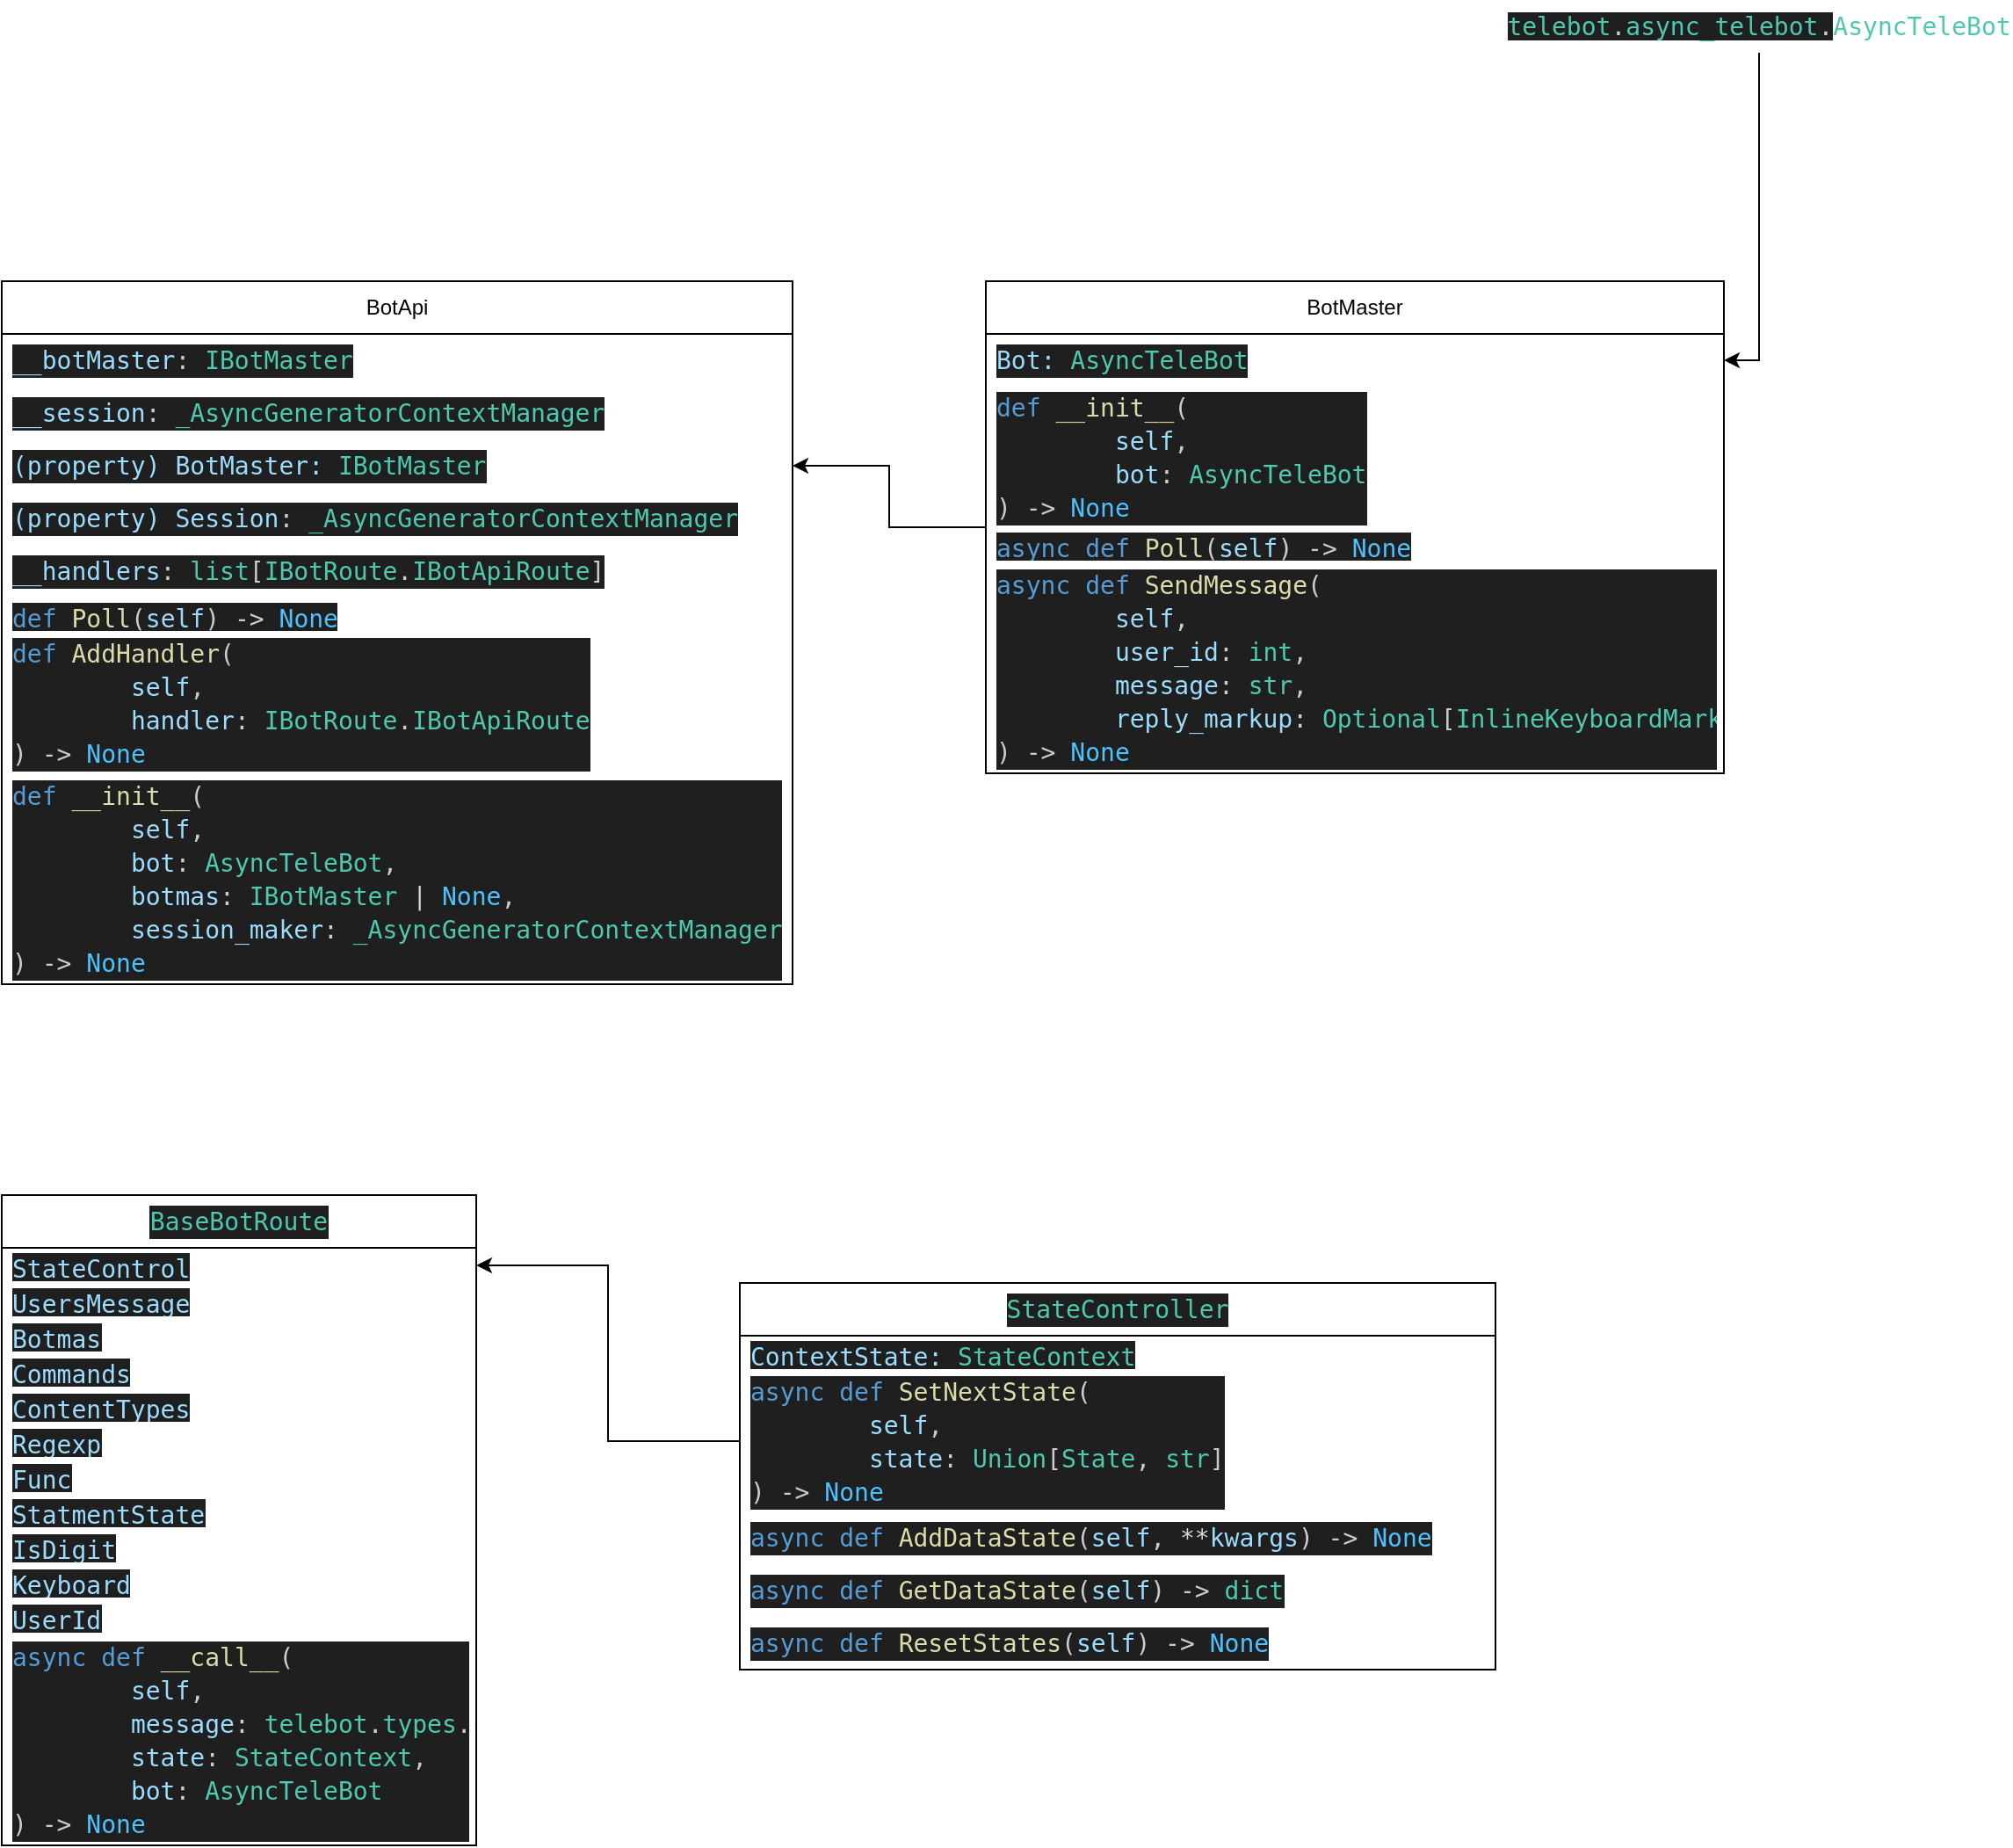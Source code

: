 <mxfile version="26.1.1">
  <diagram id="C5RBs43oDa-KdzZeNtuy" name="Page-1">
    <mxGraphModel dx="1154" dy="1706" grid="1" gridSize="10" guides="1" tooltips="1" connect="1" arrows="1" fold="1" page="1" pageScale="1" pageWidth="827" pageHeight="1169" math="0" shadow="0">
      <root>
        <mxCell id="WIyWlLk6GJQsqaUBKTNV-0" />
        <mxCell id="WIyWlLk6GJQsqaUBKTNV-1" parent="WIyWlLk6GJQsqaUBKTNV-0" />
        <mxCell id="8JM0kH3miNzXrBr7FzRF-0" value="BotApi" style="swimlane;fontStyle=0;childLayout=stackLayout;horizontal=1;startSize=30;horizontalStack=0;resizeParent=1;resizeParentMax=0;resizeLast=0;collapsible=1;marginBottom=0;whiteSpace=wrap;html=1;" vertex="1" parent="WIyWlLk6GJQsqaUBKTNV-1">
          <mxGeometry x="50" y="50" width="450" height="400" as="geometry" />
        </mxCell>
        <mxCell id="8JM0kH3miNzXrBr7FzRF-2" value="&lt;div style=&quot;color: rgb(204, 204, 204); background-color: rgb(31, 31, 31); font-family: &amp;quot;Droid Sans Mono&amp;quot;, &amp;quot;monospace&amp;quot;, monospace; font-size: 14px; line-height: 19px; white-space: pre;&quot;&gt;&lt;span style=&quot;color: #9cdcfe;&quot;&gt;__botMaster&lt;/span&gt;: &lt;span style=&quot;color: #4ec9b0;&quot;&gt;IBotMaster&lt;/span&gt;&lt;/div&gt;" style="text;strokeColor=none;fillColor=none;align=left;verticalAlign=middle;spacingLeft=4;spacingRight=4;overflow=hidden;points=[[0,0.5],[1,0.5]];portConstraint=eastwest;rotatable=0;whiteSpace=wrap;html=1;" vertex="1" parent="8JM0kH3miNzXrBr7FzRF-0">
          <mxGeometry y="30" width="450" height="30" as="geometry" />
        </mxCell>
        <mxCell id="8JM0kH3miNzXrBr7FzRF-3" value="&lt;div style=&quot;color: #cccccc;background-color: #1f1f1f;font-family: &#39;Droid Sans Mono&#39;, &#39;monospace&#39;, monospace;font-weight: normal;font-size: 14px;line-height: 19px;white-space: pre;&quot;&gt;&lt;div&gt;&lt;span style=&quot;color: #9cdcfe;&quot;&gt;__session&lt;/span&gt;&lt;span style=&quot;color: #cccccc;&quot;&gt;: &lt;/span&gt;&lt;span style=&quot;color: #4ec9b0;&quot;&gt;_AsyncGeneratorContextManager&lt;/span&gt;&lt;/div&gt;&lt;/div&gt;" style="text;strokeColor=none;fillColor=none;align=left;verticalAlign=middle;spacingLeft=4;spacingRight=4;overflow=hidden;points=[[0,0.5],[1,0.5]];portConstraint=eastwest;rotatable=0;whiteSpace=wrap;html=1;" vertex="1" parent="8JM0kH3miNzXrBr7FzRF-0">
          <mxGeometry y="60" width="450" height="30" as="geometry" />
        </mxCell>
        <mxCell id="8JM0kH3miNzXrBr7FzRF-13" value="&lt;div style=&quot;color: rgb(204, 204, 204); background-color: rgb(31, 31, 31); font-family: &amp;quot;Droid Sans Mono&amp;quot;, &amp;quot;monospace&amp;quot;, monospace; font-size: 14px; line-height: 19px; white-space: pre;&quot;&gt;&lt;span style=&quot;color: rgb(156, 220, 254);&quot;&gt;(property) BotMaster:&lt;/span&gt; &lt;span style=&quot;color: #4ec9b0;&quot;&gt;IBotMaster&lt;/span&gt;&lt;/div&gt;" style="text;strokeColor=none;fillColor=none;align=left;verticalAlign=middle;spacingLeft=4;spacingRight=4;overflow=hidden;points=[[0,0.5],[1,0.5]];portConstraint=eastwest;rotatable=0;whiteSpace=wrap;html=1;" vertex="1" parent="8JM0kH3miNzXrBr7FzRF-0">
          <mxGeometry y="90" width="450" height="30" as="geometry" />
        </mxCell>
        <mxCell id="8JM0kH3miNzXrBr7FzRF-14" value="&lt;div style=&quot;color: #cccccc;background-color: #1f1f1f;font-family: &#39;Droid Sans Mono&#39;, &#39;monospace&#39;, monospace;font-weight: normal;font-size: 14px;line-height: 19px;white-space: pre;&quot;&gt;&lt;div&gt;&lt;span style=&quot;color: #cccccc;&quot;&gt;&lt;span style=&quot;color: rgb(156, 220, 254);&quot;&gt;(property) Session&lt;/span&gt;: &lt;/span&gt;&lt;span style=&quot;color: #4ec9b0;&quot;&gt;_AsyncGeneratorContextManager&lt;/span&gt;&lt;/div&gt;&lt;/div&gt;" style="text;strokeColor=none;fillColor=none;align=left;verticalAlign=middle;spacingLeft=4;spacingRight=4;overflow=hidden;points=[[0,0.5],[1,0.5]];portConstraint=eastwest;rotatable=0;whiteSpace=wrap;html=1;" vertex="1" parent="8JM0kH3miNzXrBr7FzRF-0">
          <mxGeometry y="120" width="450" height="30" as="geometry" />
        </mxCell>
        <mxCell id="8JM0kH3miNzXrBr7FzRF-4" value="&lt;div style=&quot;color: #cccccc;background-color: #1f1f1f;font-family: &#39;Droid Sans Mono&#39;, &#39;monospace&#39;, monospace;font-weight: normal;font-size: 14px;line-height: 19px;white-space: pre;&quot;&gt;&lt;div&gt;&lt;span style=&quot;color: #9cdcfe;&quot;&gt;__handlers&lt;/span&gt;&lt;span style=&quot;color: #cccccc;&quot;&gt;: &lt;/span&gt;&lt;span style=&quot;color: #4ec9b0;&quot;&gt;list&lt;/span&gt;&lt;span style=&quot;color: #cccccc;&quot;&gt;[&lt;/span&gt;&lt;span style=&quot;color: #4ec9b0;&quot;&gt;IBotRoute&lt;/span&gt;&lt;span style=&quot;color: #cccccc;&quot;&gt;.&lt;/span&gt;&lt;span style=&quot;color: #4ec9b0;&quot;&gt;IBotApiRoute&lt;/span&gt;&lt;span style=&quot;color: #cccccc;&quot;&gt;]&lt;/span&gt;&lt;/div&gt;&lt;/div&gt;" style="text;strokeColor=none;fillColor=none;align=left;verticalAlign=middle;spacingLeft=4;spacingRight=4;overflow=hidden;points=[[0,0.5],[1,0.5]];portConstraint=eastwest;rotatable=0;whiteSpace=wrap;html=1;" vertex="1" parent="8JM0kH3miNzXrBr7FzRF-0">
          <mxGeometry y="150" width="450" height="30" as="geometry" />
        </mxCell>
        <mxCell id="8JM0kH3miNzXrBr7FzRF-5" value="&lt;div style=&quot;color: #cccccc;background-color: #1f1f1f;font-family: &#39;Droid Sans Mono&#39;, &#39;monospace&#39;, monospace;font-weight: normal;font-size: 14px;line-height: 19px;white-space: pre;&quot;&gt;&lt;div&gt;&lt;span style=&quot;color: #569cd6;&quot;&gt;def&lt;/span&gt;&lt;span style=&quot;color: #cccccc;&quot;&gt; &lt;/span&gt;&lt;span style=&quot;color: #dcdcaa;&quot;&gt;Poll&lt;/span&gt;&lt;span style=&quot;color: #cccccc;&quot;&gt;(&lt;/span&gt;&lt;span style=&quot;color: #9cdcfe;&quot;&gt;self&lt;/span&gt;&lt;span style=&quot;color: #cccccc;&quot;&gt;) -&amp;gt; &lt;/span&gt;&lt;span style=&quot;color: #4fc1ff;&quot;&gt;None&lt;/span&gt;&lt;/div&gt;&lt;/div&gt;" style="text;strokeColor=none;fillColor=none;align=left;verticalAlign=middle;spacingLeft=4;spacingRight=4;overflow=hidden;points=[[0,0.5],[1,0.5]];portConstraint=eastwest;rotatable=0;whiteSpace=wrap;html=1;" vertex="1" parent="8JM0kH3miNzXrBr7FzRF-0">
          <mxGeometry y="180" width="450" height="20" as="geometry" />
        </mxCell>
        <mxCell id="8JM0kH3miNzXrBr7FzRF-6" value="&lt;div style=&quot;color: #cccccc;background-color: #1f1f1f;font-family: &#39;Droid Sans Mono&#39;, &#39;monospace&#39;, monospace;font-weight: normal;font-size: 14px;line-height: 19px;white-space: pre;&quot;&gt;&lt;div&gt;&lt;span style=&quot;color: #569cd6;&quot;&gt;def&lt;/span&gt;&lt;span style=&quot;color: #cccccc;&quot;&gt; &lt;/span&gt;&lt;span style=&quot;color: #dcdcaa;&quot;&gt;AddHandler&lt;/span&gt;&lt;span style=&quot;color: #cccccc;&quot;&gt;(&lt;/span&gt;&lt;/div&gt;&lt;div&gt;&lt;span style=&quot;color: #9cdcfe;&quot;&gt;&lt;span style=&quot;white-space: pre;&quot;&gt;&#x9;&lt;/span&gt;self&lt;/span&gt;&lt;span style=&quot;color: #cccccc;&quot;&gt;, &lt;/span&gt;&lt;/div&gt;&lt;div&gt;&lt;span style=&quot;color: #9cdcfe;&quot;&gt;&lt;span style=&quot;white-space: pre;&quot;&gt;&#x9;&lt;/span&gt;handler&lt;/span&gt;&lt;span style=&quot;color: #cccccc;&quot;&gt;: &lt;/span&gt;&lt;span style=&quot;color: #4ec9b0;&quot;&gt;IBotRoute&lt;/span&gt;&lt;span style=&quot;color: #cccccc;&quot;&gt;.&lt;/span&gt;&lt;span style=&quot;color: #4ec9b0;&quot;&gt;IBotApiRoute&lt;/span&gt;&lt;/div&gt;&lt;div&gt;&lt;span style=&quot;color: #cccccc;&quot;&gt;) -&amp;gt; &lt;/span&gt;&lt;span style=&quot;color: #4fc1ff;&quot;&gt;None&lt;/span&gt;&lt;/div&gt;&lt;/div&gt;" style="text;strokeColor=none;fillColor=none;align=left;verticalAlign=middle;spacingLeft=4;spacingRight=4;overflow=hidden;points=[[0,0.5],[1,0.5]];portConstraint=eastwest;rotatable=0;whiteSpace=wrap;html=1;" vertex="1" parent="8JM0kH3miNzXrBr7FzRF-0">
          <mxGeometry y="200" width="450" height="80" as="geometry" />
        </mxCell>
        <mxCell id="8JM0kH3miNzXrBr7FzRF-7" value="&lt;div style=&quot;color: #cccccc;background-color: #1f1f1f;font-family: &#39;Droid Sans Mono&#39;, &#39;monospace&#39;, monospace;font-weight: normal;font-size: 14px;line-height: 19px;white-space: pre;&quot;&gt;&lt;div&gt;&lt;span style=&quot;color: #569cd6;&quot;&gt;def&lt;/span&gt;&lt;span style=&quot;color: #cccccc;&quot;&gt; &lt;/span&gt;&lt;span style=&quot;color: #dcdcaa;&quot;&gt;__init__&lt;/span&gt;&lt;span style=&quot;color: #cccccc;&quot;&gt;(&lt;/span&gt;&lt;/div&gt;&lt;div&gt;&lt;span style=&quot;color: #9cdcfe;&quot;&gt;&lt;span style=&quot;white-space: pre;&quot;&gt;&#x9;&lt;/span&gt;self&lt;/span&gt;&lt;span style=&quot;color: #cccccc;&quot;&gt;, &lt;/span&gt;&lt;/div&gt;&lt;div&gt;&lt;span style=&quot;color: #9cdcfe;&quot;&gt;&lt;span style=&quot;white-space: pre;&quot;&gt;&#x9;&lt;/span&gt;bot&lt;/span&gt;&lt;span style=&quot;color: #cccccc;&quot;&gt;: &lt;/span&gt;&lt;span style=&quot;color: #4ec9b0;&quot;&gt;AsyncTeleBot&lt;/span&gt;&lt;span style=&quot;color: #cccccc;&quot;&gt;, &lt;/span&gt;&lt;/div&gt;&lt;div&gt;&lt;span style=&quot;color: #9cdcfe;&quot;&gt;&lt;span style=&quot;white-space: pre;&quot;&gt;&#x9;&lt;/span&gt;botmas&lt;/span&gt;&lt;span style=&quot;color: #cccccc;&quot;&gt;: &lt;/span&gt;&lt;span style=&quot;color: #4ec9b0;&quot;&gt;IBotMaster&lt;/span&gt;&lt;span style=&quot;color: #cccccc;&quot;&gt; &lt;/span&gt;&lt;span style=&quot;color: #d4d4d4;&quot;&gt;|&lt;/span&gt;&lt;span style=&quot;color: #cccccc;&quot;&gt; &lt;/span&gt;&lt;span style=&quot;color: #4fc1ff;&quot;&gt;None&lt;/span&gt;&lt;span style=&quot;color: #cccccc;&quot;&gt;, &lt;/span&gt;&lt;/div&gt;&lt;div&gt;&lt;span style=&quot;color: rgb(156, 220, 254);&quot;&gt;&lt;span style=&quot;white-space: pre;&quot;&gt;&#x9;&lt;/span&gt;session_maker&lt;/span&gt;&lt;span style=&quot;color: rgb(204, 204, 204);&quot;&gt;: &lt;/span&gt;&lt;span style=&quot;color: rgb(78, 201, 176);&quot;&gt;_AsyncGeneratorContextManager&lt;/span&gt;&lt;/div&gt;&lt;div&gt;&lt;span style=&quot;color: rgb(204, 204, 204);&quot;&gt;) -&amp;gt; &lt;/span&gt;&lt;span style=&quot;color: rgb(79, 193, 255);&quot;&gt;None&lt;/span&gt;&lt;/div&gt;&lt;/div&gt;" style="text;strokeColor=none;fillColor=none;align=left;verticalAlign=middle;spacingLeft=4;spacingRight=4;overflow=hidden;points=[[0,0.5],[1,0.5]];portConstraint=eastwest;rotatable=0;whiteSpace=wrap;html=1;" vertex="1" parent="8JM0kH3miNzXrBr7FzRF-0">
          <mxGeometry y="280" width="450" height="120" as="geometry" />
        </mxCell>
        <mxCell id="8JM0kH3miNzXrBr7FzRF-8" value="&lt;div style=&quot;color: #cccccc;background-color: #1f1f1f;font-family: &#39;Droid Sans Mono&#39;, &#39;monospace&#39;, monospace;font-weight: normal;font-size: 14px;line-height: 19px;white-space: pre;&quot;&gt;&lt;div&gt;&lt;span style=&quot;color: #4ec9b0;&quot;&gt;BaseBotRoute&lt;/span&gt;&lt;/div&gt;&lt;/div&gt;" style="swimlane;fontStyle=0;childLayout=stackLayout;horizontal=1;startSize=30;horizontalStack=0;resizeParent=1;resizeParentMax=0;resizeLast=0;collapsible=1;marginBottom=0;whiteSpace=wrap;html=1;" vertex="1" parent="WIyWlLk6GJQsqaUBKTNV-1">
          <mxGeometry x="50" y="570" width="270" height="370" as="geometry" />
        </mxCell>
        <mxCell id="8JM0kH3miNzXrBr7FzRF-9" value="&lt;div style=&quot;color: #cccccc;background-color: #1f1f1f;font-family: &#39;Droid Sans Mono&#39;, &#39;monospace&#39;, monospace;font-weight: normal;font-size: 14px;line-height: 19px;white-space: pre;&quot;&gt;&lt;div&gt;&lt;span style=&quot;color: #9cdcfe;&quot;&gt;StateControl&lt;/span&gt;&lt;/div&gt;&lt;/div&gt;" style="text;strokeColor=none;fillColor=none;align=left;verticalAlign=middle;spacingLeft=4;spacingRight=4;overflow=hidden;points=[[0,0.5],[1,0.5]];portConstraint=eastwest;rotatable=0;whiteSpace=wrap;html=1;" vertex="1" parent="8JM0kH3miNzXrBr7FzRF-8">
          <mxGeometry y="30" width="270" height="20" as="geometry" />
        </mxCell>
        <mxCell id="8JM0kH3miNzXrBr7FzRF-10" value="&lt;div style=&quot;color: #cccccc;background-color: #1f1f1f;font-family: &#39;Droid Sans Mono&#39;, &#39;monospace&#39;, monospace;font-weight: normal;font-size: 14px;line-height: 19px;white-space: pre;&quot;&gt;&lt;div&gt;&lt;span style=&quot;color: #9cdcfe;&quot;&gt;UsersMessage&lt;/span&gt;&lt;/div&gt;&lt;/div&gt;" style="text;strokeColor=none;fillColor=none;align=left;verticalAlign=middle;spacingLeft=4;spacingRight=4;overflow=hidden;points=[[0,0.5],[1,0.5]];portConstraint=eastwest;rotatable=0;whiteSpace=wrap;html=1;" vertex="1" parent="8JM0kH3miNzXrBr7FzRF-8">
          <mxGeometry y="50" width="270" height="20" as="geometry" />
        </mxCell>
        <mxCell id="8JM0kH3miNzXrBr7FzRF-11" value="&lt;div style=&quot;color: #cccccc;background-color: #1f1f1f;font-family: &#39;Droid Sans Mono&#39;, &#39;monospace&#39;, monospace;font-weight: normal;font-size: 14px;line-height: 19px;white-space: pre;&quot;&gt;&lt;div&gt;&lt;span style=&quot;color: #9cdcfe;&quot;&gt;Botmas&lt;/span&gt;&lt;/div&gt;&lt;/div&gt;" style="text;strokeColor=none;fillColor=none;align=left;verticalAlign=middle;spacingLeft=4;spacingRight=4;overflow=hidden;points=[[0,0.5],[1,0.5]];portConstraint=eastwest;rotatable=0;whiteSpace=wrap;html=1;" vertex="1" parent="8JM0kH3miNzXrBr7FzRF-8">
          <mxGeometry y="70" width="270" height="20" as="geometry" />
        </mxCell>
        <mxCell id="8JM0kH3miNzXrBr7FzRF-31" value="&lt;div style=&quot;color: #cccccc;background-color: #1f1f1f;font-family: &#39;Droid Sans Mono&#39;, &#39;monospace&#39;, monospace;font-weight: normal;font-size: 14px;line-height: 19px;white-space: pre;&quot;&gt;&lt;div&gt;&lt;span style=&quot;color: #9cdcfe;&quot;&gt;Commands&lt;/span&gt;&lt;/div&gt;&lt;/div&gt;" style="text;strokeColor=none;fillColor=none;align=left;verticalAlign=middle;spacingLeft=4;spacingRight=4;overflow=hidden;points=[[0,0.5],[1,0.5]];portConstraint=eastwest;rotatable=0;whiteSpace=wrap;html=1;" vertex="1" parent="8JM0kH3miNzXrBr7FzRF-8">
          <mxGeometry y="90" width="270" height="20" as="geometry" />
        </mxCell>
        <mxCell id="8JM0kH3miNzXrBr7FzRF-33" value="&lt;div style=&quot;color: #cccccc;background-color: #1f1f1f;font-family: &#39;Droid Sans Mono&#39;, &#39;monospace&#39;, monospace;font-weight: normal;font-size: 14px;line-height: 19px;white-space: pre;&quot;&gt;&lt;div&gt;&lt;span style=&quot;color: #9cdcfe;&quot;&gt;ContentTypes&lt;/span&gt;&lt;/div&gt;&lt;/div&gt;" style="text;strokeColor=none;fillColor=none;align=left;verticalAlign=middle;spacingLeft=4;spacingRight=4;overflow=hidden;points=[[0,0.5],[1,0.5]];portConstraint=eastwest;rotatable=0;whiteSpace=wrap;html=1;" vertex="1" parent="8JM0kH3miNzXrBr7FzRF-8">
          <mxGeometry y="110" width="270" height="20" as="geometry" />
        </mxCell>
        <mxCell id="8JM0kH3miNzXrBr7FzRF-34" value="&lt;div style=&quot;color: #cccccc;background-color: #1f1f1f;font-family: &#39;Droid Sans Mono&#39;, &#39;monospace&#39;, monospace;font-weight: normal;font-size: 14px;line-height: 19px;white-space: pre;&quot;&gt;&lt;div&gt;&lt;span style=&quot;color: #9cdcfe;&quot;&gt;Regexp&lt;/span&gt;&lt;/div&gt;&lt;/div&gt;" style="text;strokeColor=none;fillColor=none;align=left;verticalAlign=middle;spacingLeft=4;spacingRight=4;overflow=hidden;points=[[0,0.5],[1,0.5]];portConstraint=eastwest;rotatable=0;whiteSpace=wrap;html=1;" vertex="1" parent="8JM0kH3miNzXrBr7FzRF-8">
          <mxGeometry y="130" width="270" height="20" as="geometry" />
        </mxCell>
        <mxCell id="8JM0kH3miNzXrBr7FzRF-32" value="&lt;div style=&quot;color: #cccccc;background-color: #1f1f1f;font-family: &#39;Droid Sans Mono&#39;, &#39;monospace&#39;, monospace;font-weight: normal;font-size: 14px;line-height: 19px;white-space: pre;&quot;&gt;&lt;div&gt;&lt;span style=&quot;color: #9cdcfe;&quot;&gt;Func&lt;/span&gt;&lt;/div&gt;&lt;/div&gt;" style="text;strokeColor=none;fillColor=none;align=left;verticalAlign=middle;spacingLeft=4;spacingRight=4;overflow=hidden;points=[[0,0.5],[1,0.5]];portConstraint=eastwest;rotatable=0;whiteSpace=wrap;html=1;" vertex="1" parent="8JM0kH3miNzXrBr7FzRF-8">
          <mxGeometry y="150" width="270" height="20" as="geometry" />
        </mxCell>
        <mxCell id="8JM0kH3miNzXrBr7FzRF-30" value="&lt;div style=&quot;color: #cccccc;background-color: #1f1f1f;font-family: &#39;Droid Sans Mono&#39;, &#39;monospace&#39;, monospace;font-weight: normal;font-size: 14px;line-height: 19px;white-space: pre;&quot;&gt;&lt;div&gt;&lt;span style=&quot;color: #9cdcfe;&quot;&gt;StatmentState&lt;/span&gt;&lt;/div&gt;&lt;/div&gt;" style="text;strokeColor=none;fillColor=none;align=left;verticalAlign=middle;spacingLeft=4;spacingRight=4;overflow=hidden;points=[[0,0.5],[1,0.5]];portConstraint=eastwest;rotatable=0;whiteSpace=wrap;html=1;" vertex="1" parent="8JM0kH3miNzXrBr7FzRF-8">
          <mxGeometry y="170" width="270" height="20" as="geometry" />
        </mxCell>
        <mxCell id="8JM0kH3miNzXrBr7FzRF-29" value="&lt;div style=&quot;color: #cccccc;background-color: #1f1f1f;font-family: &#39;Droid Sans Mono&#39;, &#39;monospace&#39;, monospace;font-weight: normal;font-size: 14px;line-height: 19px;white-space: pre;&quot;&gt;&lt;div&gt;&lt;span style=&quot;color: #9cdcfe;&quot;&gt;IsDigit&lt;/span&gt;&lt;/div&gt;&lt;/div&gt;" style="text;strokeColor=none;fillColor=none;align=left;verticalAlign=middle;spacingLeft=4;spacingRight=4;overflow=hidden;points=[[0,0.5],[1,0.5]];portConstraint=eastwest;rotatable=0;whiteSpace=wrap;html=1;" vertex="1" parent="8JM0kH3miNzXrBr7FzRF-8">
          <mxGeometry y="190" width="270" height="20" as="geometry" />
        </mxCell>
        <mxCell id="8JM0kH3miNzXrBr7FzRF-35" value="&lt;div style=&quot;color: #cccccc;background-color: #1f1f1f;font-family: &#39;Droid Sans Mono&#39;, &#39;monospace&#39;, monospace;font-weight: normal;font-size: 14px;line-height: 19px;white-space: pre;&quot;&gt;&lt;div&gt;&lt;span style=&quot;color: #9cdcfe;&quot;&gt;Keyboard&lt;/span&gt;&lt;/div&gt;&lt;/div&gt;" style="text;strokeColor=none;fillColor=none;align=left;verticalAlign=middle;spacingLeft=4;spacingRight=4;overflow=hidden;points=[[0,0.5],[1,0.5]];portConstraint=eastwest;rotatable=0;whiteSpace=wrap;html=1;" vertex="1" parent="8JM0kH3miNzXrBr7FzRF-8">
          <mxGeometry y="210" width="270" height="20" as="geometry" />
        </mxCell>
        <mxCell id="8JM0kH3miNzXrBr7FzRF-28" value="&lt;div style=&quot;color: #cccccc;background-color: #1f1f1f;font-family: &#39;Droid Sans Mono&#39;, &#39;monospace&#39;, monospace;font-weight: normal;font-size: 14px;line-height: 19px;white-space: pre;&quot;&gt;&lt;div&gt;&lt;span style=&quot;color: #9cdcfe;&quot;&gt;UserId&lt;/span&gt;&lt;/div&gt;&lt;/div&gt;" style="text;strokeColor=none;fillColor=none;align=left;verticalAlign=middle;spacingLeft=4;spacingRight=4;overflow=hidden;points=[[0,0.5],[1,0.5]];portConstraint=eastwest;rotatable=0;whiteSpace=wrap;html=1;" vertex="1" parent="8JM0kH3miNzXrBr7FzRF-8">
          <mxGeometry y="230" width="270" height="20" as="geometry" />
        </mxCell>
        <mxCell id="8JM0kH3miNzXrBr7FzRF-36" value="&lt;div style=&quot;color: #cccccc;background-color: #1f1f1f;font-family: &#39;Droid Sans Mono&#39;, &#39;monospace&#39;, monospace;font-weight: normal;font-size: 14px;line-height: 19px;white-space: pre;&quot;&gt;&lt;div&gt;&lt;span style=&quot;color: #569cd6;&quot;&gt;async&lt;/span&gt;&lt;span style=&quot;color: #cccccc;&quot;&gt; &lt;/span&gt;&lt;span style=&quot;color: #569cd6;&quot;&gt;def&lt;/span&gt;&lt;span style=&quot;color: #cccccc;&quot;&gt; &lt;/span&gt;&lt;span style=&quot;color: #dcdcaa;&quot;&gt;__call__&lt;/span&gt;&lt;span style=&quot;color: #cccccc;&quot;&gt;(&lt;/span&gt;&lt;/div&gt;&lt;div&gt;&lt;span style=&quot;color: #9cdcfe;&quot;&gt;&lt;span style=&quot;white-space: pre;&quot;&gt;&#x9;&lt;/span&gt;self&lt;/span&gt;&lt;span style=&quot;color: #cccccc;&quot;&gt;, &lt;/span&gt;&lt;/div&gt;&lt;div&gt;&lt;span style=&quot;color: #9cdcfe;&quot;&gt;&lt;span style=&quot;white-space: pre;&quot;&gt;&#x9;&lt;/span&gt;message&lt;/span&gt;&lt;span style=&quot;color: #cccccc;&quot;&gt;: &lt;/span&gt;&lt;span style=&quot;color: #4ec9b0;&quot;&gt;telebot&lt;/span&gt;&lt;span style=&quot;color: #cccccc;&quot;&gt;.&lt;/span&gt;&lt;span style=&quot;color: #4ec9b0;&quot;&gt;types&lt;/span&gt;&lt;span style=&quot;color: #cccccc;&quot;&gt;.&lt;/span&gt;&lt;span style=&quot;color: #4ec9b0;&quot;&gt;Message&lt;/span&gt;&lt;span style=&quot;color: #cccccc;&quot;&gt;, &lt;/span&gt;&lt;/div&gt;&lt;div&gt;&lt;span style=&quot;color: #9cdcfe;&quot;&gt;&lt;span style=&quot;white-space: pre;&quot;&gt;&#x9;&lt;/span&gt;state&lt;/span&gt;&lt;span style=&quot;color: #cccccc;&quot;&gt;: &lt;/span&gt;&lt;span style=&quot;color: #4ec9b0;&quot;&gt;StateContext&lt;/span&gt;&lt;span style=&quot;color: #cccccc;&quot;&gt;, &lt;/span&gt;&lt;/div&gt;&lt;div&gt;&lt;span style=&quot;color: #9cdcfe;&quot;&gt;&lt;span style=&quot;white-space: pre;&quot;&gt;&#x9;&lt;/span&gt;bot&lt;/span&gt;&lt;span style=&quot;color: #cccccc;&quot;&gt;: &lt;/span&gt;&lt;span style=&quot;color: #4ec9b0;&quot;&gt;AsyncTeleBot&lt;/span&gt;&lt;/div&gt;&lt;div&gt;&lt;span style=&quot;color: #cccccc;&quot;&gt;) -&amp;gt; &lt;/span&gt;&lt;span style=&quot;color: #4fc1ff;&quot;&gt;None&lt;/span&gt;&lt;/div&gt;&lt;/div&gt;" style="text;strokeColor=none;fillColor=none;align=left;verticalAlign=middle;spacingLeft=4;spacingRight=4;overflow=hidden;points=[[0,0.5],[1,0.5]];portConstraint=eastwest;rotatable=0;whiteSpace=wrap;html=1;" vertex="1" parent="8JM0kH3miNzXrBr7FzRF-8">
          <mxGeometry y="250" width="270" height="120" as="geometry" />
        </mxCell>
        <mxCell id="8JM0kH3miNzXrBr7FzRF-20" style="edgeStyle=orthogonalEdgeStyle;rounded=0;orthogonalLoop=1;jettySize=auto;html=1;" edge="1" parent="WIyWlLk6GJQsqaUBKTNV-1" source="8JM0kH3miNzXrBr7FzRF-15" target="8JM0kH3miNzXrBr7FzRF-13">
          <mxGeometry relative="1" as="geometry" />
        </mxCell>
        <mxCell id="8JM0kH3miNzXrBr7FzRF-15" value="BotMaster" style="swimlane;fontStyle=0;childLayout=stackLayout;horizontal=1;startSize=30;horizontalStack=0;resizeParent=1;resizeParentMax=0;resizeLast=0;collapsible=1;marginBottom=0;whiteSpace=wrap;html=1;" vertex="1" parent="WIyWlLk6GJQsqaUBKTNV-1">
          <mxGeometry x="610" y="50" width="420" height="280" as="geometry" />
        </mxCell>
        <mxCell id="8JM0kH3miNzXrBr7FzRF-16" value="&lt;div style=&quot;color: #cccccc;background-color: #1f1f1f;font-family: &#39;Droid Sans Mono&#39;, &#39;monospace&#39;, monospace;font-weight: normal;font-size: 14px;line-height: 19px;white-space: pre;&quot;&gt;&lt;div&gt;&lt;span style=&quot;color: #9cdcfe;&quot;&gt;Bot: &lt;/span&gt;&lt;span style=&quot;color: rgb(78, 201, 176);&quot;&gt;AsyncTeleBot&lt;/span&gt;&lt;/div&gt;&lt;/div&gt;" style="text;strokeColor=none;fillColor=none;align=left;verticalAlign=middle;spacingLeft=4;spacingRight=4;overflow=hidden;points=[[0,0.5],[1,0.5]];portConstraint=eastwest;rotatable=0;whiteSpace=wrap;html=1;" vertex="1" parent="8JM0kH3miNzXrBr7FzRF-15">
          <mxGeometry y="30" width="420" height="30" as="geometry" />
        </mxCell>
        <mxCell id="8JM0kH3miNzXrBr7FzRF-17" value="&lt;div style=&quot;color: #cccccc;background-color: #1f1f1f;font-family: &#39;Droid Sans Mono&#39;, &#39;monospace&#39;, monospace;font-weight: normal;font-size: 14px;line-height: 19px;white-space: pre;&quot;&gt;&lt;div&gt;&lt;span style=&quot;color: #569cd6;&quot;&gt;def&lt;/span&gt;&lt;span style=&quot;color: #cccccc;&quot;&gt; &lt;/span&gt;&lt;span style=&quot;color: #dcdcaa;&quot;&gt;__init__&lt;/span&gt;&lt;span style=&quot;color: #cccccc;&quot;&gt;(&lt;/span&gt;&lt;/div&gt;&lt;div&gt;&lt;span style=&quot;color: #9cdcfe;&quot;&gt;&lt;span style=&quot;white-space: pre;&quot;&gt;&#x9;&lt;/span&gt;self&lt;/span&gt;&lt;span style=&quot;color: #cccccc;&quot;&gt;, &lt;/span&gt;&lt;/div&gt;&lt;div&gt;&lt;span style=&quot;color: #9cdcfe;&quot;&gt;&lt;span style=&quot;white-space: pre;&quot;&gt;&#x9;&lt;/span&gt;bot&lt;/span&gt;&lt;span style=&quot;color: #cccccc;&quot;&gt;: &lt;/span&gt;&lt;span style=&quot;color: #4ec9b0;&quot;&gt;AsyncTeleBot&lt;/span&gt;&lt;/div&gt;&lt;div&gt;&lt;span style=&quot;color: #cccccc;&quot;&gt;) -&amp;gt; &lt;/span&gt;&lt;span style=&quot;color: #4fc1ff;&quot;&gt;None&lt;/span&gt;&lt;/div&gt;&lt;/div&gt;" style="text;strokeColor=none;fillColor=none;align=left;verticalAlign=middle;spacingLeft=4;spacingRight=4;overflow=hidden;points=[[0,0.5],[1,0.5]];portConstraint=eastwest;rotatable=0;whiteSpace=wrap;html=1;" vertex="1" parent="8JM0kH3miNzXrBr7FzRF-15">
          <mxGeometry y="60" width="420" height="80" as="geometry" />
        </mxCell>
        <mxCell id="8JM0kH3miNzXrBr7FzRF-18" value="&lt;div style=&quot;color: #cccccc;background-color: #1f1f1f;font-family: &#39;Droid Sans Mono&#39;, &#39;monospace&#39;, monospace;font-weight: normal;font-size: 14px;line-height: 19px;white-space: pre;&quot;&gt;&lt;div&gt;&lt;span style=&quot;color: #569cd6;&quot;&gt;async&lt;/span&gt;&lt;span style=&quot;color: #cccccc;&quot;&gt; &lt;/span&gt;&lt;span style=&quot;color: #569cd6;&quot;&gt;def&lt;/span&gt;&lt;span style=&quot;color: #cccccc;&quot;&gt; &lt;/span&gt;&lt;span style=&quot;color: #dcdcaa;&quot;&gt;Poll&lt;/span&gt;&lt;span style=&quot;color: #cccccc;&quot;&gt;(&lt;/span&gt;&lt;span style=&quot;color: #9cdcfe;&quot;&gt;self&lt;/span&gt;&lt;span style=&quot;color: #cccccc;&quot;&gt;) -&amp;gt; &lt;/span&gt;&lt;span style=&quot;color: #4fc1ff;&quot;&gt;None&lt;/span&gt;&lt;/div&gt;&lt;/div&gt;" style="text;strokeColor=none;fillColor=none;align=left;verticalAlign=middle;spacingLeft=4;spacingRight=4;overflow=hidden;points=[[0,0.5],[1,0.5]];portConstraint=eastwest;rotatable=0;whiteSpace=wrap;html=1;" vertex="1" parent="8JM0kH3miNzXrBr7FzRF-15">
          <mxGeometry y="140" width="420" height="20" as="geometry" />
        </mxCell>
        <mxCell id="8JM0kH3miNzXrBr7FzRF-19" value="&lt;div style=&quot;color: #cccccc;background-color: #1f1f1f;font-family: &#39;Droid Sans Mono&#39;, &#39;monospace&#39;, monospace;font-weight: normal;font-size: 14px;line-height: 19px;white-space: pre;&quot;&gt;&lt;div&gt;&lt;span style=&quot;color: #569cd6;&quot;&gt;async&lt;/span&gt;&lt;span style=&quot;color: #cccccc;&quot;&gt; &lt;/span&gt;&lt;span style=&quot;color: #569cd6;&quot;&gt;def&lt;/span&gt;&lt;span style=&quot;color: #cccccc;&quot;&gt; &lt;/span&gt;&lt;span style=&quot;color: #dcdcaa;&quot;&gt;SendMessage&lt;/span&gt;&lt;span style=&quot;color: #cccccc;&quot;&gt;(&lt;/span&gt;&lt;/div&gt;&lt;div&gt;&lt;span style=&quot;color: #9cdcfe;&quot;&gt;&lt;span style=&quot;white-space: pre;&quot;&gt;&#x9;&lt;/span&gt;self&lt;/span&gt;&lt;span style=&quot;color: #cccccc;&quot;&gt;, &lt;/span&gt;&lt;/div&gt;&lt;div&gt;&lt;span style=&quot;color: #9cdcfe;&quot;&gt;&lt;span style=&quot;white-space: pre;&quot;&gt;&#x9;&lt;/span&gt;user_id&lt;/span&gt;&lt;span style=&quot;color: #cccccc;&quot;&gt;: &lt;/span&gt;&lt;span style=&quot;color: #4ec9b0;&quot;&gt;int&lt;/span&gt;&lt;span style=&quot;color: #cccccc;&quot;&gt;, &lt;/span&gt;&lt;/div&gt;&lt;div&gt;&lt;span style=&quot;color: #9cdcfe;&quot;&gt;&lt;span style=&quot;white-space: pre;&quot;&gt;&#x9;&lt;/span&gt;message&lt;/span&gt;&lt;span style=&quot;color: #cccccc;&quot;&gt;: &lt;/span&gt;&lt;span style=&quot;color: #4ec9b0;&quot;&gt;str&lt;/span&gt;&lt;span style=&quot;color: #cccccc;&quot;&gt;, &lt;/span&gt;&lt;/div&gt;&lt;div&gt;&lt;span style=&quot;color: #9cdcfe;&quot;&gt;&lt;span style=&quot;white-space: pre;&quot;&gt;&#x9;&lt;/span&gt;reply_markup&lt;/span&gt;&lt;span style=&quot;color: #cccccc;&quot;&gt;: &lt;/span&gt;&lt;span style=&quot;color: #4ec9b0;&quot;&gt;Optional&lt;/span&gt;&lt;span style=&quot;color: #cccccc;&quot;&gt;[&lt;/span&gt;&lt;span style=&quot;color: #4ec9b0;&quot;&gt;InlineKeyboardMarkup&lt;/span&gt;&lt;span style=&quot;color: #cccccc;&quot;&gt;]&lt;/span&gt;&lt;/div&gt;&lt;div&gt;&lt;span style=&quot;color: #cccccc;&quot;&gt;) -&amp;gt; &lt;/span&gt;&lt;span style=&quot;color: #4fc1ff;&quot;&gt;None&lt;/span&gt;&lt;/div&gt;&lt;/div&gt;" style="text;strokeColor=none;fillColor=none;align=left;verticalAlign=middle;spacingLeft=4;spacingRight=4;overflow=hidden;points=[[0,0.5],[1,0.5]];portConstraint=eastwest;rotatable=0;whiteSpace=wrap;html=1;" vertex="1" parent="8JM0kH3miNzXrBr7FzRF-15">
          <mxGeometry y="160" width="420" height="120" as="geometry" />
        </mxCell>
        <mxCell id="8JM0kH3miNzXrBr7FzRF-27" style="edgeStyle=orthogonalEdgeStyle;rounded=0;orthogonalLoop=1;jettySize=auto;html=1;" edge="1" parent="WIyWlLk6GJQsqaUBKTNV-1" source="8JM0kH3miNzXrBr7FzRF-25" target="8JM0kH3miNzXrBr7FzRF-16">
          <mxGeometry relative="1" as="geometry" />
        </mxCell>
        <mxCell id="8JM0kH3miNzXrBr7FzRF-25" value="&lt;span style=&quot;font-family: &amp;quot;Droid Sans Mono&amp;quot;, &amp;quot;monospace&amp;quot;, monospace; font-size: 14px; text-align: left; white-space: pre; background-color: rgb(31, 31, 31); color: rgb(156, 220, 254);&quot;&gt;&lt;span style=&quot;color: rgb(78, 201, 176);&quot;&gt;telebot&lt;/span&gt;&lt;span style=&quot;color: rgb(204, 204, 204);&quot;&gt;.&lt;/span&gt;&lt;span style=&quot;color: rgb(78, 201, 176);&quot;&gt;async_telebot&lt;/span&gt;&lt;font color=&quot;#cccccc&quot;&gt;.&lt;/font&gt;&lt;/span&gt;&lt;span style=&quot;font-family: &amp;quot;Droid Sans Mono&amp;quot;, &amp;quot;monospace&amp;quot;, monospace; font-size: 14px; text-align: left; white-space: pre; color: rgb(78, 201, 176);&quot;&gt;AsyncTeleBot&lt;/span&gt;" style="text;html=1;align=center;verticalAlign=middle;whiteSpace=wrap;rounded=0;" vertex="1" parent="WIyWlLk6GJQsqaUBKTNV-1">
          <mxGeometry x="1020" y="-110" width="60" height="30" as="geometry" />
        </mxCell>
        <mxCell id="8JM0kH3miNzXrBr7FzRF-37" value="&lt;div style=&quot;color: rgb(204, 204, 204); background-color: rgb(31, 31, 31); font-family: &amp;quot;Droid Sans Mono&amp;quot;, &amp;quot;monospace&amp;quot;, monospace; font-size: 14px; line-height: 19px; white-space: pre;&quot;&gt;&lt;span style=&quot;color: #4ec9b0;&quot;&gt;StateController&lt;/span&gt;&lt;/div&gt;" style="swimlane;fontStyle=0;childLayout=stackLayout;horizontal=1;startSize=30;horizontalStack=0;resizeParent=1;resizeParentMax=0;resizeLast=0;collapsible=1;marginBottom=0;whiteSpace=wrap;html=1;" vertex="1" parent="WIyWlLk6GJQsqaUBKTNV-1">
          <mxGeometry x="470" y="620" width="430" height="220" as="geometry" />
        </mxCell>
        <mxCell id="8JM0kH3miNzXrBr7FzRF-38" value="&lt;div style=&quot;color: #cccccc;background-color: #1f1f1f;font-family: &#39;Droid Sans Mono&#39;, &#39;monospace&#39;, monospace;font-weight: normal;font-size: 14px;line-height: 19px;white-space: pre;&quot;&gt;&lt;div&gt;&lt;span style=&quot;color: #9cdcfe;&quot;&gt;ContextState: &lt;/span&gt;&lt;span style=&quot;color: rgb(78, 201, 176);&quot;&gt;StateContext&lt;/span&gt;&lt;/div&gt;&lt;/div&gt;" style="text;strokeColor=none;fillColor=none;align=left;verticalAlign=middle;spacingLeft=4;spacingRight=4;overflow=hidden;points=[[0,0.5],[1,0.5]];portConstraint=eastwest;rotatable=0;whiteSpace=wrap;html=1;" vertex="1" parent="8JM0kH3miNzXrBr7FzRF-37">
          <mxGeometry y="30" width="430" height="20" as="geometry" />
        </mxCell>
        <mxCell id="8JM0kH3miNzXrBr7FzRF-39" value="&lt;div style=&quot;color: #cccccc;background-color: #1f1f1f;font-family: &#39;Droid Sans Mono&#39;, &#39;monospace&#39;, monospace;font-weight: normal;font-size: 14px;line-height: 19px;white-space: pre;&quot;&gt;&lt;div&gt;&lt;span style=&quot;color: #569cd6;&quot;&gt;async&lt;/span&gt;&lt;span style=&quot;color: #cccccc;&quot;&gt; &lt;/span&gt;&lt;span style=&quot;color: #569cd6;&quot;&gt;def&lt;/span&gt;&lt;span style=&quot;color: #cccccc;&quot;&gt; &lt;/span&gt;&lt;span style=&quot;color: #dcdcaa;&quot;&gt;SetNextState&lt;/span&gt;&lt;span style=&quot;color: #cccccc;&quot;&gt;(&lt;/span&gt;&lt;/div&gt;&lt;div&gt;&lt;span style=&quot;color: #9cdcfe;&quot;&gt;&lt;span style=&quot;white-space: pre;&quot;&gt;&#x9;&lt;/span&gt;self&lt;/span&gt;&lt;span style=&quot;color: #cccccc;&quot;&gt;, &lt;/span&gt;&lt;/div&gt;&lt;div&gt;&lt;span style=&quot;color: #9cdcfe;&quot;&gt;&lt;span style=&quot;white-space: pre;&quot;&gt;&#x9;&lt;/span&gt;state&lt;/span&gt;&lt;span style=&quot;color: #cccccc;&quot;&gt;: &lt;/span&gt;&lt;span style=&quot;color: #4ec9b0;&quot;&gt;Union&lt;/span&gt;&lt;span style=&quot;color: #cccccc;&quot;&gt;[&lt;/span&gt;&lt;span style=&quot;color: #4ec9b0;&quot;&gt;State&lt;/span&gt;&lt;span style=&quot;color: #cccccc;&quot;&gt;, &lt;/span&gt;&lt;span style=&quot;color: #4ec9b0;&quot;&gt;str&lt;/span&gt;&lt;span style=&quot;color: #cccccc;&quot;&gt;]&lt;/span&gt;&lt;/div&gt;&lt;div&gt;&lt;span style=&quot;color: #cccccc;&quot;&gt;) -&amp;gt; &lt;/span&gt;&lt;span style=&quot;color: #4fc1ff;&quot;&gt;None&lt;/span&gt;&lt;/div&gt;&lt;/div&gt;" style="text;strokeColor=none;fillColor=none;align=left;verticalAlign=middle;spacingLeft=4;spacingRight=4;overflow=hidden;points=[[0,0.5],[1,0.5]];portConstraint=eastwest;rotatable=0;whiteSpace=wrap;html=1;" vertex="1" parent="8JM0kH3miNzXrBr7FzRF-37">
          <mxGeometry y="50" width="430" height="80" as="geometry" />
        </mxCell>
        <mxCell id="8JM0kH3miNzXrBr7FzRF-40" value="&lt;div style=&quot;color: #cccccc;background-color: #1f1f1f;font-family: &#39;Droid Sans Mono&#39;, &#39;monospace&#39;, monospace;font-weight: normal;font-size: 14px;line-height: 19px;white-space: pre;&quot;&gt;&lt;div&gt;&lt;span style=&quot;color: #569cd6;&quot;&gt;async&lt;/span&gt;&lt;span style=&quot;color: #cccccc;&quot;&gt; &lt;/span&gt;&lt;span style=&quot;color: #569cd6;&quot;&gt;def&lt;/span&gt;&lt;span style=&quot;color: #cccccc;&quot;&gt; &lt;/span&gt;&lt;span style=&quot;color: #dcdcaa;&quot;&gt;AddDataState&lt;/span&gt;&lt;span style=&quot;color: #cccccc;&quot;&gt;(&lt;/span&gt;&lt;span style=&quot;color: #9cdcfe;&quot;&gt;self&lt;/span&gt;&lt;span style=&quot;color: #cccccc;&quot;&gt;, &lt;/span&gt;&lt;span style=&quot;color: #d4d4d4;&quot;&gt;**&lt;/span&gt;&lt;span style=&quot;color: #9cdcfe;&quot;&gt;kwargs&lt;/span&gt;&lt;span style=&quot;color: #cccccc;&quot;&gt;) -&amp;gt; &lt;/span&gt;&lt;span style=&quot;color: #4fc1ff;&quot;&gt;None&lt;/span&gt;&lt;/div&gt;&lt;/div&gt;" style="text;strokeColor=none;fillColor=none;align=left;verticalAlign=middle;spacingLeft=4;spacingRight=4;overflow=hidden;points=[[0,0.5],[1,0.5]];portConstraint=eastwest;rotatable=0;whiteSpace=wrap;html=1;" vertex="1" parent="8JM0kH3miNzXrBr7FzRF-37">
          <mxGeometry y="130" width="430" height="30" as="geometry" />
        </mxCell>
        <mxCell id="8JM0kH3miNzXrBr7FzRF-41" value="&lt;div style=&quot;color: #cccccc;background-color: #1f1f1f;font-family: &#39;Droid Sans Mono&#39;, &#39;monospace&#39;, monospace;font-weight: normal;font-size: 14px;line-height: 19px;white-space: pre;&quot;&gt;&lt;div&gt;&lt;span style=&quot;color: #569cd6;&quot;&gt;async&lt;/span&gt;&lt;span style=&quot;color: #cccccc;&quot;&gt; &lt;/span&gt;&lt;span style=&quot;color: #569cd6;&quot;&gt;def&lt;/span&gt;&lt;span style=&quot;color: #cccccc;&quot;&gt; &lt;/span&gt;&lt;span style=&quot;color: #dcdcaa;&quot;&gt;GetDataState&lt;/span&gt;&lt;span style=&quot;color: #cccccc;&quot;&gt;(&lt;/span&gt;&lt;span style=&quot;color: #9cdcfe;&quot;&gt;self&lt;/span&gt;&lt;span style=&quot;color: #cccccc;&quot;&gt;) -&amp;gt; &lt;/span&gt;&lt;span style=&quot;color: #4ec9b0;&quot;&gt;dict&lt;/span&gt;&lt;/div&gt;&lt;/div&gt;" style="text;strokeColor=none;fillColor=none;align=left;verticalAlign=middle;spacingLeft=4;spacingRight=4;overflow=hidden;points=[[0,0.5],[1,0.5]];portConstraint=eastwest;rotatable=0;whiteSpace=wrap;html=1;" vertex="1" parent="8JM0kH3miNzXrBr7FzRF-37">
          <mxGeometry y="160" width="430" height="30" as="geometry" />
        </mxCell>
        <mxCell id="8JM0kH3miNzXrBr7FzRF-42" value="&lt;div style=&quot;color: #cccccc;background-color: #1f1f1f;font-family: &#39;Droid Sans Mono&#39;, &#39;monospace&#39;, monospace;font-weight: normal;font-size: 14px;line-height: 19px;white-space: pre;&quot;&gt;&lt;div&gt;&lt;span style=&quot;color: #569cd6;&quot;&gt;async&lt;/span&gt;&lt;span style=&quot;color: #cccccc;&quot;&gt; &lt;/span&gt;&lt;span style=&quot;color: #569cd6;&quot;&gt;def&lt;/span&gt;&lt;span style=&quot;color: #cccccc;&quot;&gt; &lt;/span&gt;&lt;span style=&quot;color: #dcdcaa;&quot;&gt;ResetStates&lt;/span&gt;&lt;span style=&quot;color: #cccccc;&quot;&gt;(&lt;/span&gt;&lt;span style=&quot;color: #9cdcfe;&quot;&gt;self&lt;/span&gt;&lt;span style=&quot;color: #cccccc;&quot;&gt;) -&amp;gt; &lt;/span&gt;&lt;span style=&quot;color: #4fc1ff;&quot;&gt;None&lt;/span&gt;&lt;/div&gt;&lt;/div&gt;" style="text;strokeColor=none;fillColor=none;align=left;verticalAlign=middle;spacingLeft=4;spacingRight=4;overflow=hidden;points=[[0,0.5],[1,0.5]];portConstraint=eastwest;rotatable=0;whiteSpace=wrap;html=1;" vertex="1" parent="8JM0kH3miNzXrBr7FzRF-37">
          <mxGeometry y="190" width="430" height="30" as="geometry" />
        </mxCell>
        <mxCell id="8JM0kH3miNzXrBr7FzRF-43" style="edgeStyle=orthogonalEdgeStyle;rounded=0;orthogonalLoop=1;jettySize=auto;html=1;" edge="1" parent="WIyWlLk6GJQsqaUBKTNV-1" source="8JM0kH3miNzXrBr7FzRF-39" target="8JM0kH3miNzXrBr7FzRF-9">
          <mxGeometry relative="1" as="geometry" />
        </mxCell>
      </root>
    </mxGraphModel>
  </diagram>
</mxfile>

